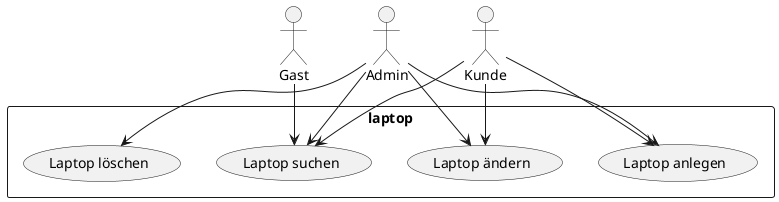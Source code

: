 ' Copyright (C) 2019 - present Juergen Zimmermann, Hochschule Karlsruhe
'
' This program is free software: you can redistribute it and/or modify
' it under the terms of the GNU General Public License as published by
' the Free Software Foundation, either version 3 of the License, or
' (at your option) any later version.
'
' This program is distributed in the hope that it will be useful,
' but WITHOUT ANY WARRANTY; without even the implied warranty of
' MERCHANTABILITY or FITNESS FOR A PARTICULAR PURPOSE.  See the
' GNU General Public License for more details.
'
' You should have received a copy of the GNU General Public License
' along with this program.  If not, see <https://www.gnu.org/licenses/>.

' Preview durch <Alt>d

@startuml Use Cases

actor Gast
actor Admin
actor Kunde

rectangle laptop {
    Gast --> (Laptop suchen)
    Admin --> (Laptop suchen)
    Admin --> (Laptop anlegen)
    Admin --> (Laptop ändern)
    Admin --> (Laptop löschen)
    Kunde --> (Laptop suchen)
    Kunde --> (Laptop anlegen)
    Kunde --> (Laptop ändern)
}

@enduml

